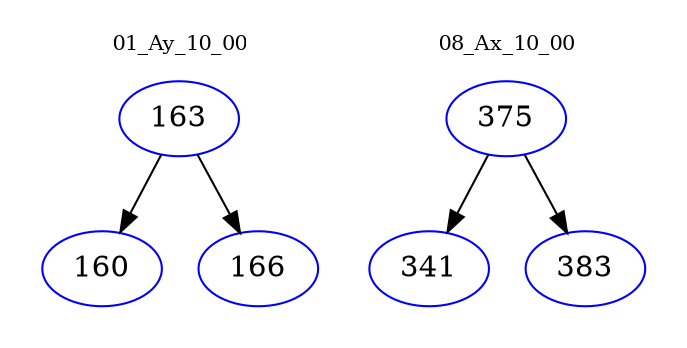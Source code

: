 digraph{
subgraph cluster_0 {
color = white
label = "01_Ay_10_00";
fontsize=10;
T0_163 [label="163", color="blue"]
T0_163 -> T0_160 [color="black"]
T0_160 [label="160", color="blue"]
T0_163 -> T0_166 [color="black"]
T0_166 [label="166", color="blue"]
}
subgraph cluster_1 {
color = white
label = "08_Ax_10_00";
fontsize=10;
T1_375 [label="375", color="blue"]
T1_375 -> T1_341 [color="black"]
T1_341 [label="341", color="blue"]
T1_375 -> T1_383 [color="black"]
T1_383 [label="383", color="blue"]
}
}
